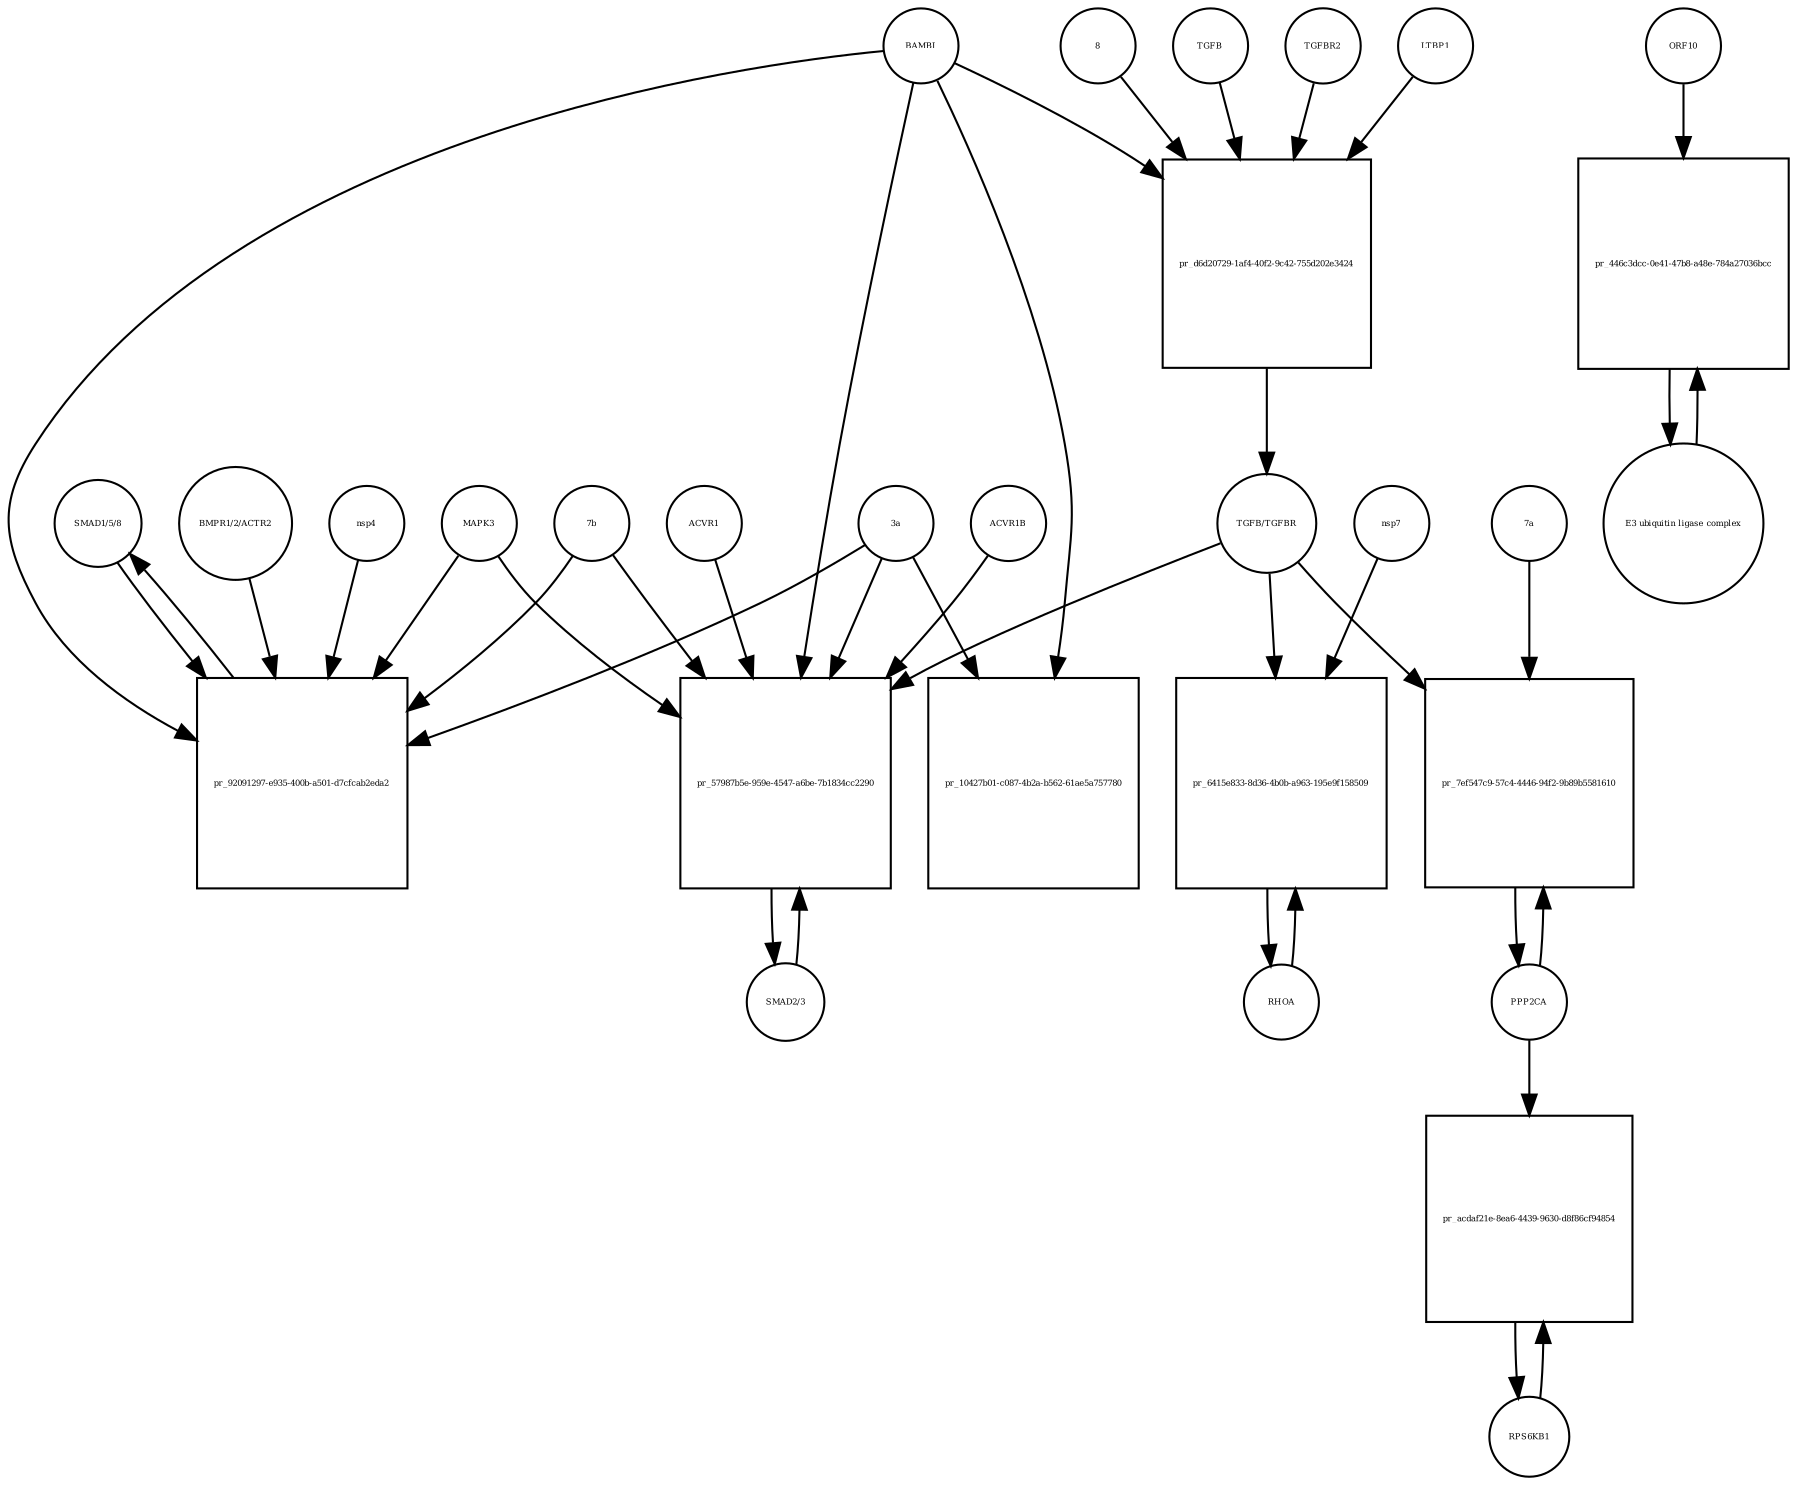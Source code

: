 strict digraph  {
"SMAD1/5/8" [annotation="", bipartite=0, cls=complex, fontsize=4, label="SMAD1/5/8", shape=circle];
"pr_92091297-e935-400b-a501-d7cfcab2eda2" [annotation="", bipartite=1, cls=process, fontsize=4, label="pr_92091297-e935-400b-a501-d7cfcab2eda2", shape=square];
BAMBI [annotation="", bipartite=0, cls=macromolecule, fontsize=4, label=BAMBI, shape=circle];
"BMPR1/2/ACTR2" [annotation="", bipartite=0, cls=complex, fontsize=4, label="BMPR1/2/ACTR2", shape=circle];
MAPK3 [annotation="", bipartite=0, cls=macromolecule, fontsize=4, label=MAPK3, shape=circle];
"3a" [annotation="", bipartite=0, cls=macromolecule, fontsize=4, label="3a", shape=circle];
"7b" [annotation="", bipartite=0, cls=macromolecule, fontsize=4, label="7b", shape=circle];
nsp4 [annotation="", bipartite=0, cls=macromolecule, fontsize=4, label=nsp4, shape=circle];
"SMAD2/3" [annotation="", bipartite=0, cls=complex, fontsize=4, label="SMAD2/3", shape=circle];
"pr_57987b5e-959e-4547-a6be-7b1834cc2290" [annotation="", bipartite=1, cls=process, fontsize=4, label="pr_57987b5e-959e-4547-a6be-7b1834cc2290", shape=square];
"TGFB/TGFBR" [annotation="", bipartite=0, cls=complex, fontsize=4, label="TGFB/TGFBR", shape=circle];
ACVR1 [annotation="", bipartite=0, cls=macromolecule, fontsize=4, label=ACVR1, shape=circle];
ACVR1B [annotation="", bipartite=0, cls=macromolecule, fontsize=4, label=ACVR1B, shape=circle];
RHOA [annotation="", bipartite=0, cls=macromolecule, fontsize=4, label=RHOA, shape=circle];
"pr_6415e833-8d36-4b0b-a963-195e9f158509" [annotation="", bipartite=1, cls=process, fontsize=4, label="pr_6415e833-8d36-4b0b-a963-195e9f158509", shape=square];
nsp7 [annotation="", bipartite=0, cls=macromolecule, fontsize=4, label=nsp7, shape=circle];
PPP2CA [annotation="", bipartite=0, cls=macromolecule, fontsize=4, label=PPP2CA, shape=circle];
"pr_7ef547c9-57c4-4446-94f2-9b89b5581610" [annotation="", bipartite=1, cls=process, fontsize=4, label="pr_7ef547c9-57c4-4446-94f2-9b89b5581610", shape=square];
"7a" [annotation="", bipartite=0, cls=macromolecule, fontsize=4, label="7a", shape=circle];
RPS6KB1 [annotation="", bipartite=0, cls=macromolecule, fontsize=4, label=RPS6KB1, shape=circle];
"pr_acdaf21e-8ea6-4439-9630-d8f86cf94854" [annotation="", bipartite=1, cls=process, fontsize=4, label="pr_acdaf21e-8ea6-4439-9630-d8f86cf94854", shape=square];
"pr_10427b01-c087-4b2a-b562-61ae5a757780" [annotation="", bipartite=1, cls=process, fontsize=4, label="pr_10427b01-c087-4b2a-b562-61ae5a757780", shape=square];
TGFB [annotation="", bipartite=0, cls=macromolecule, fontsize=4, label=TGFB, shape=circle];
"pr_d6d20729-1af4-40f2-9c42-755d202e3424" [annotation="", bipartite=1, cls=process, fontsize=4, label="pr_d6d20729-1af4-40f2-9c42-755d202e3424", shape=square];
TGFBR2 [annotation="", bipartite=0, cls=macromolecule, fontsize=4, label=TGFBR2, shape=circle];
LTBP1 [annotation="", bipartite=0, cls=macromolecule, fontsize=4, label=LTBP1, shape=circle];
8 [annotation="", bipartite=0, cls=macromolecule, fontsize=4, label=8, shape=circle];
ORF10 [annotation="", bipartite=0, cls=macromolecule, fontsize=4, label=ORF10, shape=circle];
"pr_446c3dcc-0e41-47b8-a48e-784a27036bcc" [annotation="", bipartite=1, cls=process, fontsize=4, label="pr_446c3dcc-0e41-47b8-a48e-784a27036bcc", shape=square];
"E3 ubiquitin ligase complex" [annotation="", bipartite=0, cls=complex, fontsize=4, label="E3 ubiquitin ligase complex", shape=circle];
"SMAD1/5/8" -> "pr_92091297-e935-400b-a501-d7cfcab2eda2"  [annotation="", interaction_type=consumption];
"pr_92091297-e935-400b-a501-d7cfcab2eda2" -> "SMAD1/5/8"  [annotation="", interaction_type=production];
BAMBI -> "pr_92091297-e935-400b-a501-d7cfcab2eda2"  [annotation="urn_miriam_doi_10.1101%2F2020.06.17.156455", interaction_type=inhibition];
BAMBI -> "pr_57987b5e-959e-4547-a6be-7b1834cc2290"  [annotation="urn_miriam_doi_10.1101%2F2020.06.17.156455", interaction_type=inhibition];
BAMBI -> "pr_10427b01-c087-4b2a-b562-61ae5a757780"  [annotation="", interaction_type=consumption];
BAMBI -> "pr_d6d20729-1af4-40f2-9c42-755d202e3424"  [annotation="urn_miriam_doi_10.1101%2F2020.06.17.156455", interaction_type=inhibition];
"BMPR1/2/ACTR2" -> "pr_92091297-e935-400b-a501-d7cfcab2eda2"  [annotation="urn_miriam_doi_10.1101%2F2020.06.17.156455", interaction_type=catalysis];
MAPK3 -> "pr_92091297-e935-400b-a501-d7cfcab2eda2"  [annotation="urn_miriam_doi_10.1101%2F2020.06.17.156455", interaction_type=inhibition];
MAPK3 -> "pr_57987b5e-959e-4547-a6be-7b1834cc2290"  [annotation="urn_miriam_doi_10.1101%2F2020.06.17.156455", interaction_type=inhibition];
"3a" -> "pr_92091297-e935-400b-a501-d7cfcab2eda2"  [annotation="urn_miriam_doi_10.1101%2F2020.06.17.156455", interaction_type=stimulation];
"3a" -> "pr_57987b5e-959e-4547-a6be-7b1834cc2290"  [annotation="urn_miriam_doi_10.1101%2F2020.06.17.156455", interaction_type=stimulation];
"3a" -> "pr_10427b01-c087-4b2a-b562-61ae5a757780"  [annotation="urn_miriam_doi_10.1101%2F2020.06.17.156455", interaction_type=stimulation];
"7b" -> "pr_92091297-e935-400b-a501-d7cfcab2eda2"  [annotation="urn_miriam_doi_10.1101%2F2020.06.17.156455", interaction_type=stimulation];
"7b" -> "pr_57987b5e-959e-4547-a6be-7b1834cc2290"  [annotation="urn_miriam_doi_10.1101%2F2020.06.17.156455", interaction_type=stimulation];
nsp4 -> "pr_92091297-e935-400b-a501-d7cfcab2eda2"  [annotation="urn_miriam_doi_10.1101%2F2020.06.17.156455", interaction_type=stimulation];
"SMAD2/3" -> "pr_57987b5e-959e-4547-a6be-7b1834cc2290"  [annotation="", interaction_type=consumption];
"pr_57987b5e-959e-4547-a6be-7b1834cc2290" -> "SMAD2/3"  [annotation="", interaction_type=production];
"TGFB/TGFBR" -> "pr_57987b5e-959e-4547-a6be-7b1834cc2290"  [annotation="urn_miriam_doi_10.1101%2F2020.06.17.156455", interaction_type=stimulation];
"TGFB/TGFBR" -> "pr_6415e833-8d36-4b0b-a963-195e9f158509"  [annotation="urn_miriam_doi_10.1101%2F2020.06.17.156455", interaction_type=stimulation];
"TGFB/TGFBR" -> "pr_7ef547c9-57c4-4446-94f2-9b89b5581610"  [annotation="urn_miriam_doi_10.1101%2F2020.03.31.019216", interaction_type=stimulation];
ACVR1 -> "pr_57987b5e-959e-4547-a6be-7b1834cc2290"  [annotation="urn_miriam_doi_10.1101%2F2020.06.17.156455", interaction_type=catalysis];
ACVR1B -> "pr_57987b5e-959e-4547-a6be-7b1834cc2290"  [annotation="urn_miriam_doi_10.1101%2F2020.06.17.156455", interaction_type=catalysis];
RHOA -> "pr_6415e833-8d36-4b0b-a963-195e9f158509"  [annotation="", interaction_type=consumption];
"pr_6415e833-8d36-4b0b-a963-195e9f158509" -> RHOA  [annotation="", interaction_type=production];
nsp7 -> "pr_6415e833-8d36-4b0b-a963-195e9f158509"  [annotation="urn_miriam_doi_10.1101%2F2020.06.17.156455", interaction_type=stimulation];
PPP2CA -> "pr_7ef547c9-57c4-4446-94f2-9b89b5581610"  [annotation="", interaction_type=consumption];
PPP2CA -> "pr_acdaf21e-8ea6-4439-9630-d8f86cf94854"  [annotation="", interaction_type=catalysis];
"pr_7ef547c9-57c4-4446-94f2-9b89b5581610" -> PPP2CA  [annotation="", interaction_type=production];
"7a" -> "pr_7ef547c9-57c4-4446-94f2-9b89b5581610"  [annotation="urn_miriam_doi_10.1101%2F2020.03.31.019216", interaction_type=stimulation];
RPS6KB1 -> "pr_acdaf21e-8ea6-4439-9630-d8f86cf94854"  [annotation="", interaction_type=consumption];
"pr_acdaf21e-8ea6-4439-9630-d8f86cf94854" -> RPS6KB1  [annotation="", interaction_type=production];
TGFB -> "pr_d6d20729-1af4-40f2-9c42-755d202e3424"  [annotation="", interaction_type=consumption];
"pr_d6d20729-1af4-40f2-9c42-755d202e3424" -> "TGFB/TGFBR"  [annotation="", interaction_type=production];
TGFBR2 -> "pr_d6d20729-1af4-40f2-9c42-755d202e3424"  [annotation="", interaction_type=consumption];
LTBP1 -> "pr_d6d20729-1af4-40f2-9c42-755d202e3424"  [annotation="urn_miriam_doi_10.1101%2F2020.06.17.156455", interaction_type=inhibition];
8 -> "pr_d6d20729-1af4-40f2-9c42-755d202e3424"  [annotation="urn_miriam_doi_10.1101%2F2020.06.17.156455", interaction_type=stimulation];
ORF10 -> "pr_446c3dcc-0e41-47b8-a48e-784a27036bcc"  [annotation="", interaction_type=consumption];
"pr_446c3dcc-0e41-47b8-a48e-784a27036bcc" -> "E3 ubiquitin ligase complex"  [annotation="", interaction_type=production];
"E3 ubiquitin ligase complex" -> "pr_446c3dcc-0e41-47b8-a48e-784a27036bcc"  [annotation="", interaction_type=consumption];
}
